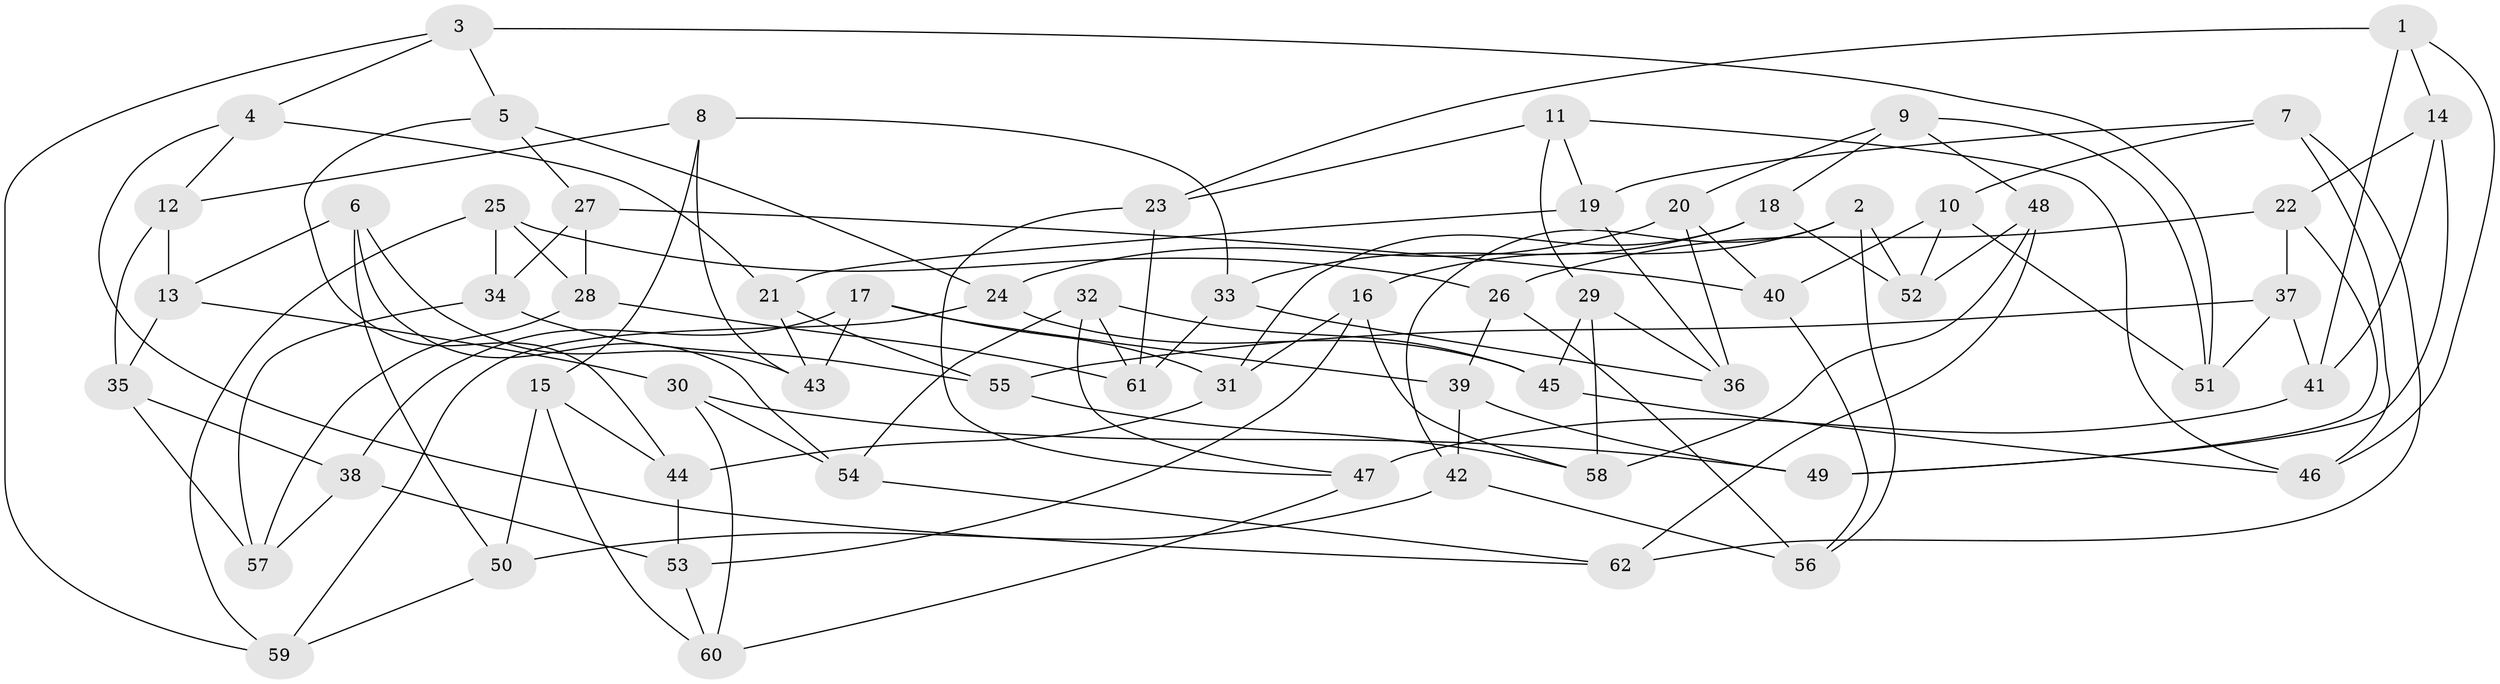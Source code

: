 // coarse degree distribution, {4: 0.42105263157894735, 5: 0.2631578947368421, 6: 0.3157894736842105}
// Generated by graph-tools (version 1.1) at 2025/52/02/27/25 19:52:27]
// undirected, 62 vertices, 124 edges
graph export_dot {
graph [start="1"]
  node [color=gray90,style=filled];
  1;
  2;
  3;
  4;
  5;
  6;
  7;
  8;
  9;
  10;
  11;
  12;
  13;
  14;
  15;
  16;
  17;
  18;
  19;
  20;
  21;
  22;
  23;
  24;
  25;
  26;
  27;
  28;
  29;
  30;
  31;
  32;
  33;
  34;
  35;
  36;
  37;
  38;
  39;
  40;
  41;
  42;
  43;
  44;
  45;
  46;
  47;
  48;
  49;
  50;
  51;
  52;
  53;
  54;
  55;
  56;
  57;
  58;
  59;
  60;
  61;
  62;
  1 -- 41;
  1 -- 46;
  1 -- 23;
  1 -- 14;
  2 -- 56;
  2 -- 42;
  2 -- 16;
  2 -- 52;
  3 -- 5;
  3 -- 59;
  3 -- 4;
  3 -- 51;
  4 -- 62;
  4 -- 12;
  4 -- 21;
  5 -- 44;
  5 -- 27;
  5 -- 24;
  6 -- 43;
  6 -- 50;
  6 -- 13;
  6 -- 54;
  7 -- 62;
  7 -- 46;
  7 -- 10;
  7 -- 19;
  8 -- 15;
  8 -- 43;
  8 -- 33;
  8 -- 12;
  9 -- 51;
  9 -- 20;
  9 -- 18;
  9 -- 48;
  10 -- 52;
  10 -- 40;
  10 -- 51;
  11 -- 29;
  11 -- 19;
  11 -- 23;
  11 -- 46;
  12 -- 35;
  12 -- 13;
  13 -- 30;
  13 -- 35;
  14 -- 49;
  14 -- 41;
  14 -- 22;
  15 -- 44;
  15 -- 50;
  15 -- 60;
  16 -- 53;
  16 -- 31;
  16 -- 58;
  17 -- 39;
  17 -- 43;
  17 -- 31;
  17 -- 38;
  18 -- 33;
  18 -- 31;
  18 -- 52;
  19 -- 21;
  19 -- 36;
  20 -- 40;
  20 -- 24;
  20 -- 36;
  21 -- 55;
  21 -- 43;
  22 -- 37;
  22 -- 26;
  22 -- 49;
  23 -- 61;
  23 -- 47;
  24 -- 59;
  24 -- 45;
  25 -- 26;
  25 -- 28;
  25 -- 59;
  25 -- 34;
  26 -- 56;
  26 -- 39;
  27 -- 40;
  27 -- 28;
  27 -- 34;
  28 -- 61;
  28 -- 57;
  29 -- 45;
  29 -- 36;
  29 -- 58;
  30 -- 49;
  30 -- 54;
  30 -- 60;
  31 -- 44;
  32 -- 61;
  32 -- 54;
  32 -- 45;
  32 -- 47;
  33 -- 61;
  33 -- 36;
  34 -- 55;
  34 -- 57;
  35 -- 57;
  35 -- 38;
  37 -- 41;
  37 -- 51;
  37 -- 55;
  38 -- 57;
  38 -- 53;
  39 -- 42;
  39 -- 49;
  40 -- 56;
  41 -- 47;
  42 -- 50;
  42 -- 56;
  44 -- 53;
  45 -- 46;
  47 -- 60;
  48 -- 58;
  48 -- 62;
  48 -- 52;
  50 -- 59;
  53 -- 60;
  54 -- 62;
  55 -- 58;
}
